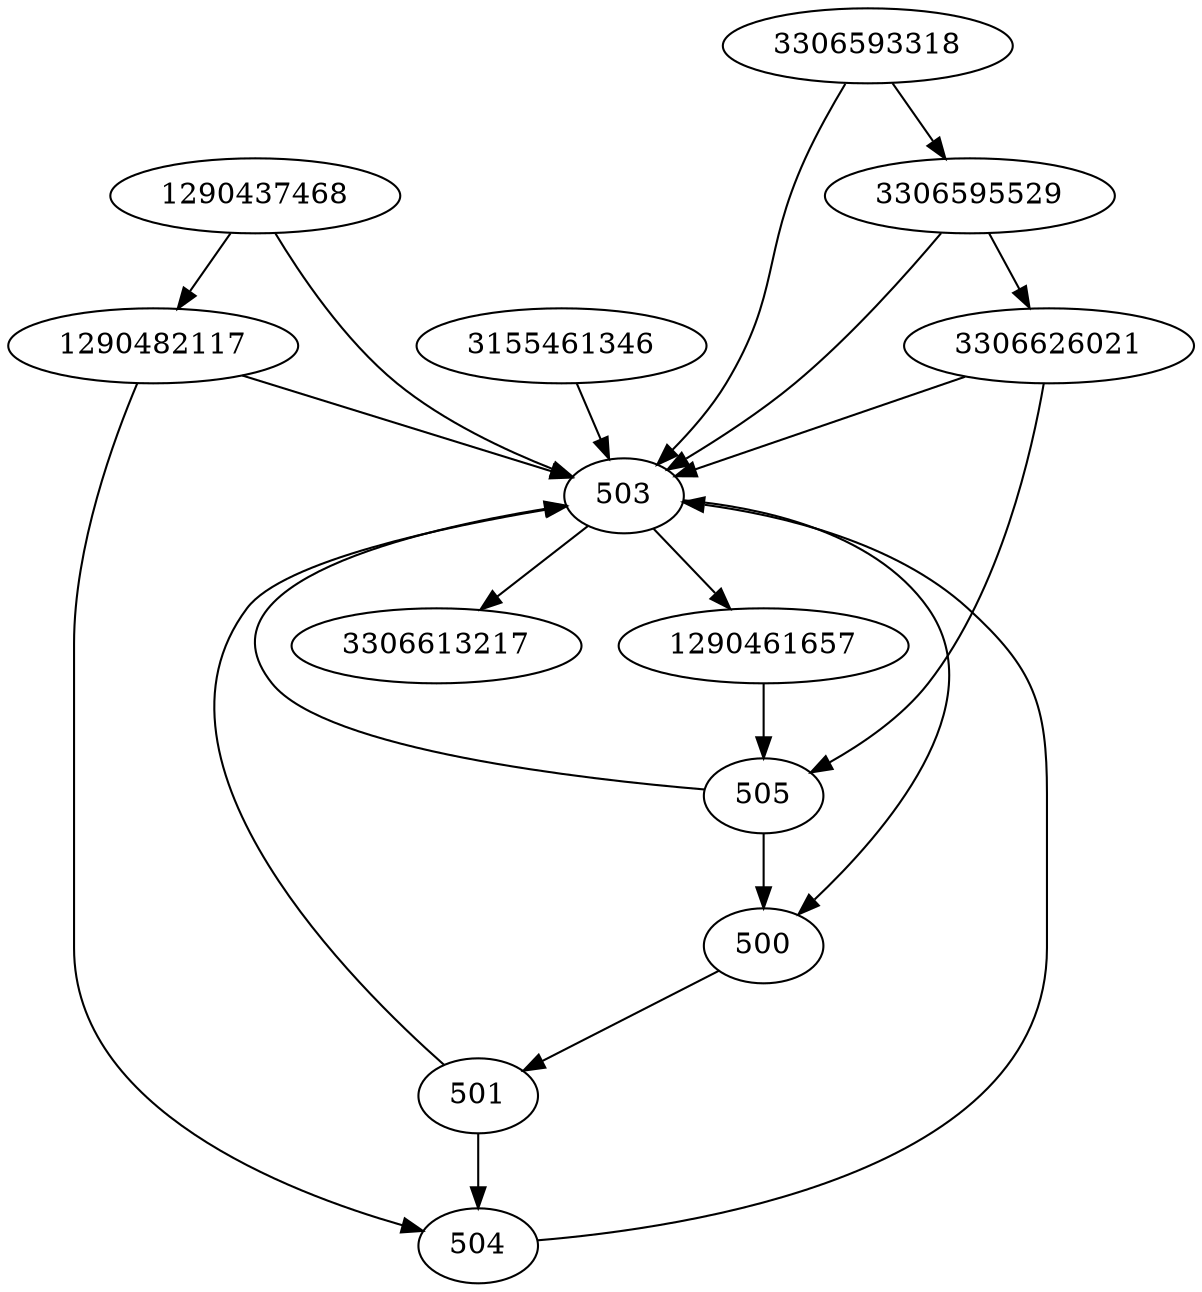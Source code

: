 strict digraph  {
3306613217;
3155461346;
3306626021;
1290482117;
3306593318;
3306595529;
505;
500;
501;
503;
504;
1290461657;
1290437468;
3155461346 -> 503;
3306626021 -> 505;
3306626021 -> 503;
1290482117 -> 503;
1290482117 -> 504;
3306593318 -> 3306595529;
3306593318 -> 503;
3306595529 -> 503;
3306595529 -> 3306626021;
505 -> 503;
505 -> 500;
500 -> 501;
501 -> 503;
501 -> 504;
503 -> 500;
503 -> 1290461657;
503 -> 3306613217;
504 -> 503;
1290461657 -> 505;
1290437468 -> 1290482117;
1290437468 -> 503;
}
